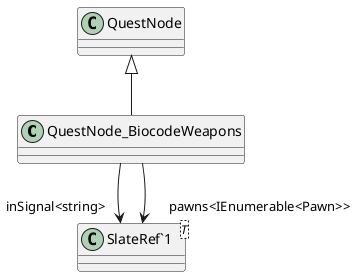 @startuml
class QuestNode_BiocodeWeapons {
}
class "SlateRef`1"<T> {
}
QuestNode <|-- QuestNode_BiocodeWeapons
QuestNode_BiocodeWeapons --> "inSignal<string>" "SlateRef`1"
QuestNode_BiocodeWeapons --> "pawns<IEnumerable<Pawn>>" "SlateRef`1"
@enduml
